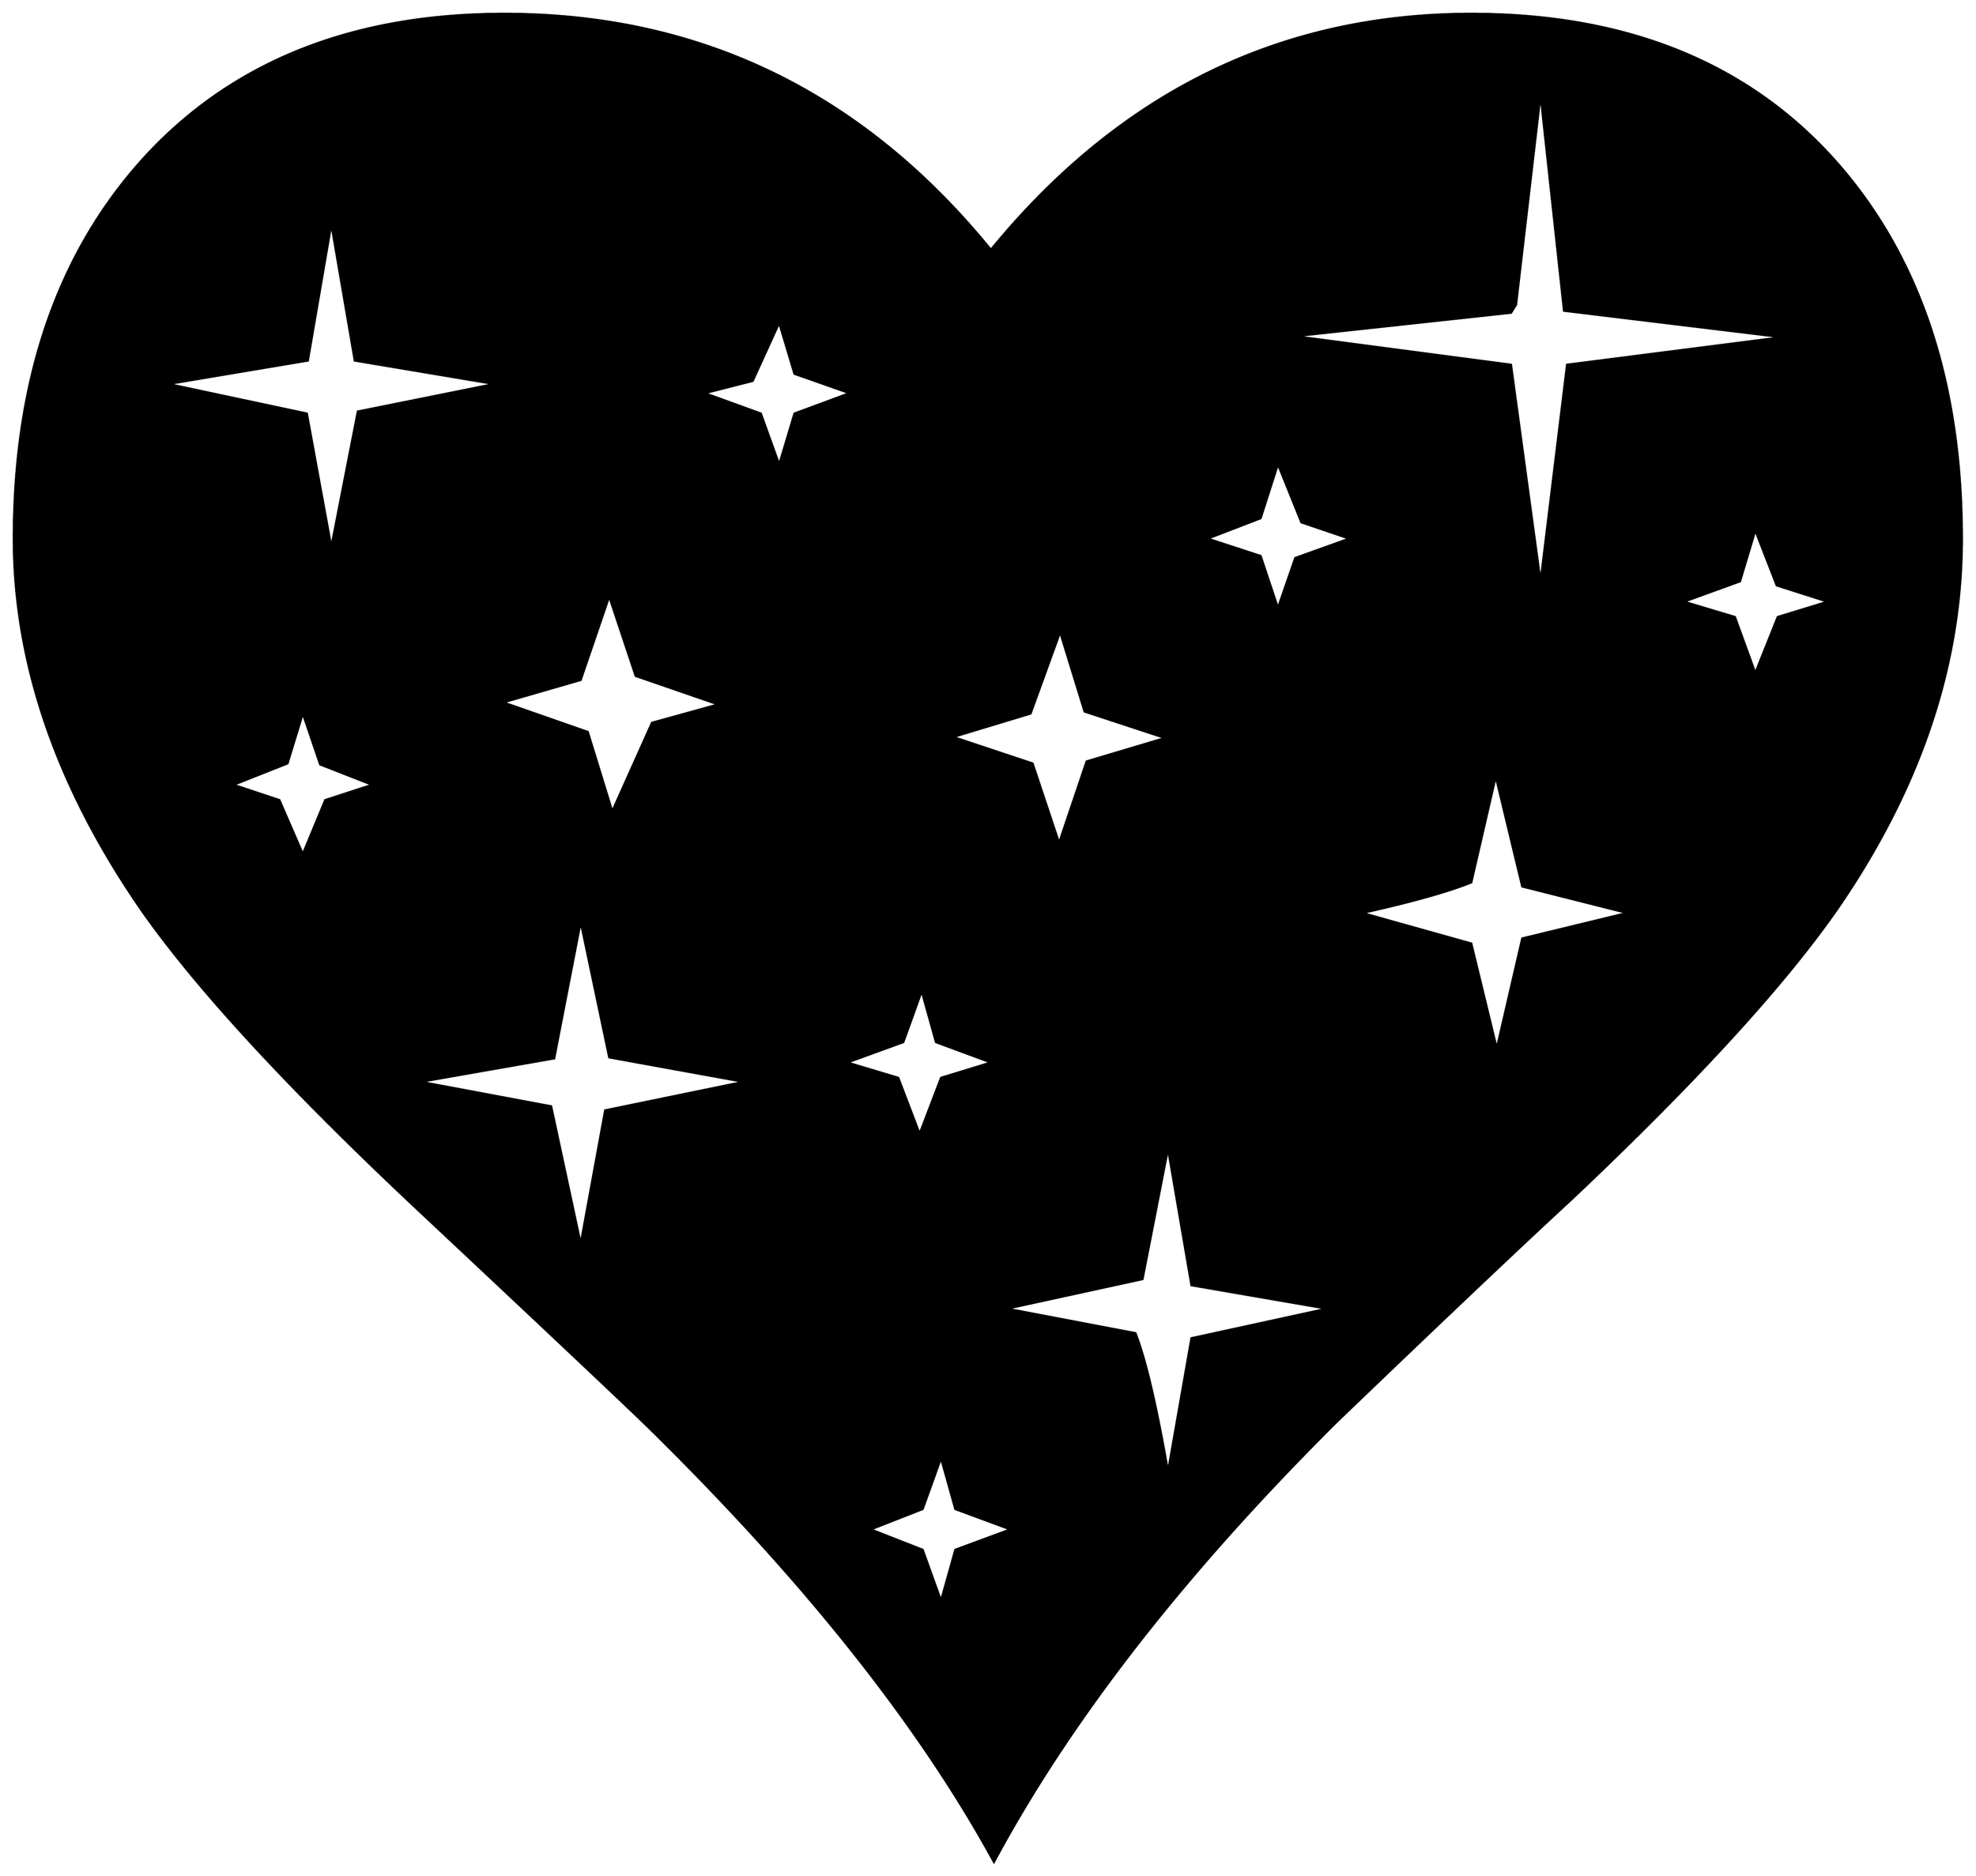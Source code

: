 


\begin{tikzpicture}[y=0.80pt, x=0.80pt, yscale=-1.0, xscale=1.0, inner sep=0pt, outer sep=0pt]
\begin{scope}[shift={(100.0,1702.0)},nonzero rule]
  \path[draw=.,fill=.,line width=1.600pt] (1996.0,-971.0) ..
    controls (1996.0,-847.667) and (1955.667,-727.0) ..
    (1875.0,-609.0) .. controls (1823.0,-533.667) and
    (1735.667,-438.0) .. (1613.0,-322.0) .. controls
    (1561.0,-274.0) and (1483.667,-200.667) .. (1381.0,-102.0) ..
    controls (1231.667,46.667) and (1119.667,190.667) .. (1045.0,330.0)
    .. controls (972.333,196.667) and (860.667,55.667) .. (710.0,-93.0)
    .. controls (694.0,-109.0) and (615.667,-183.0) ..
    (475.0,-315.0) .. controls (350.333,-432.333) and (261.333,-529.0)
    .. (208.0,-605.0) .. controls (124.0,-726.333) and
    (82.0,-848.333) .. (82.0,-971.0) .. controls (82.0,-1124.333)
    and (123.333,-1247.667) .. (206.0,-1341.0) .. controls
    (292.667,-1438.333) and (412.0,-1487.0) .. (564.0,-1487.0) ..
    controls (756.667,-1487.0) and (916.0,-1409.667) ..
    (1042.0,-1255.0) .. controls (1168.667,-1409.667) and
    (1326.0,-1487.0) .. (1514.0,-1487.0) .. controls
    (1666.667,-1487.0) and (1786.0,-1438.667) .. (1872.0,-1342.0) ..
    controls (1954.667,-1248.667) and (1996.0,-1125.0) ..
    (1996.0,-971.0) -- cycle(1819.0,-1169.0) -- (1605.0,-1195.0)
    -- (1582.0,-1407.0) -- (1558.0,-1201.0) -- (1553.0,-1193.0)
    -- (1341.0,-1170.0) -- (1553.0,-1142.0) -- (1582.0,-929.0)
    -- (1608.0,-1142.0) -- (1819.0,-1169.0) --
    cycle(1864.0,-909.0) -- (1814.0,-925.0) -- (1793.0,-979.0)
    -- (1778.0,-929.0) -- (1723.0,-909.0) -- (1773.0,-894.0) --
    (1793.0,-839.0) -- (1815.0,-894.0) -- (1864.0,-909.0) --
    cycle(1394.0,-971.0) -- (1347.0,-987.0) -- (1324.0,-1044.0)
    -- (1307.0,-991.0) -- (1255.0,-971.0) -- (1307.0,-954.0) --
    (1324.0,-903.0) -- (1341.0,-952.0) -- (1394.0,-971.0) --
    cycle(1667.0,-603.0) -- (1564.0,-629.0) -- (1538.0,-737.0)
    -- (1514.0,-633.0) .. controls (1490.667,-623.667) and
    (1455.0,-613.667) .. (1407.0,-603.0) -- (1514.0,-573.0) --
    (1539.0,-470.0) -- (1564.0,-578.0) -- (1667.0,-603.0) --
    cycle(903.0,-1114.0) -- (849.0,-1133.0) -- (834.0,-1183.0)
    -- (808.0,-1126.0) -- (761.0,-1114.0) -- (816.0,-1094.0) --
    (834.0,-1044.0) -- (849.0,-1094.0) -- (903.0,-1114.0) --
    cycle(1213.0,-775.0) -- (1134.0,-801.0) -- (1110.0,-879.0)
    -- (1081.0,-799.0) -- (1005.0,-776.0) -- (1083.0,-750.0) --
    (1109.0,-672.0) -- (1136.0,-752.0) -- (1213.0,-775.0) --
    cycle(554.0,-1123.0) -- (417.0,-1146.0) -- (394.0,-1280.0)
    -- (371.0,-1146.0) -- (234.0,-1123.0) -- (370.0,-1094.0) --
    (394.0,-963.0) -- (420.0,-1096.0) -- (554.0,-1123.0) --
    cycle(774.0,-808.0) -- (693.0,-836.0) -- (667.0,-914.0) --
    (639.0,-832.0) -- (563.0,-810.0) -- (646.0,-781.0) --
    (670.0,-703.0) -- (709.0,-790.0) -- (774.0,-808.0) --
    cycle(1042.0,-456.0) -- (988.0,-476.0) -- (974.0,-526.0) --
    (956.0,-476.0) -- (901.0,-456.0) -- (951.0,-441.0) --
    (972.0,-386.0) -- (993.0,-441.0) -- (1042.0,-456.0) --
    cycle(1372.0,-214.0) -- (1239.0,-237.0) -- (1216.0,-371.0)
    -- (1191.0,-243.0) -- (1058.0,-214.0) -- (1184.0,-190.0) ..
    controls (1194.0,-164.667) and (1204.667,-119.333) ..
    (1216.0,-54.0) -- (1239.0,-185.0) -- (1372.0,-214.0) --
    cycle(434.0,-729.0) -- (383.0,-749.0) -- (366.0,-799.0) --
    (351.0,-750.0) -- (298.0,-729.0) -- (343.0,-714.0) --
    (366.0,-661.0) -- (388.0,-714.0) -- (434.0,-729.0) --
    cycle(799.0,-437.0) -- (667.0,-461.0) -- (639.0,-594.0) --
    (613.0,-460.0) -- (482.0,-437.0) -- (610.0,-413.0) --
    (639.0,-278.0) -- (663.0,-409.0) -- (799.0,-437.0) --
    cycle(1061.0,3.0) -- (1007.0,-17.0) -- (993.0,-67.0) --
    (975.0,-17.0) -- (924.0,3.0) -- (975.0,23.0) --
    (993.0,73.0) -- (1007.0,23.0) -- (1061.0,3.0) -- cycle;
\end{scope}

\end{tikzpicture}

